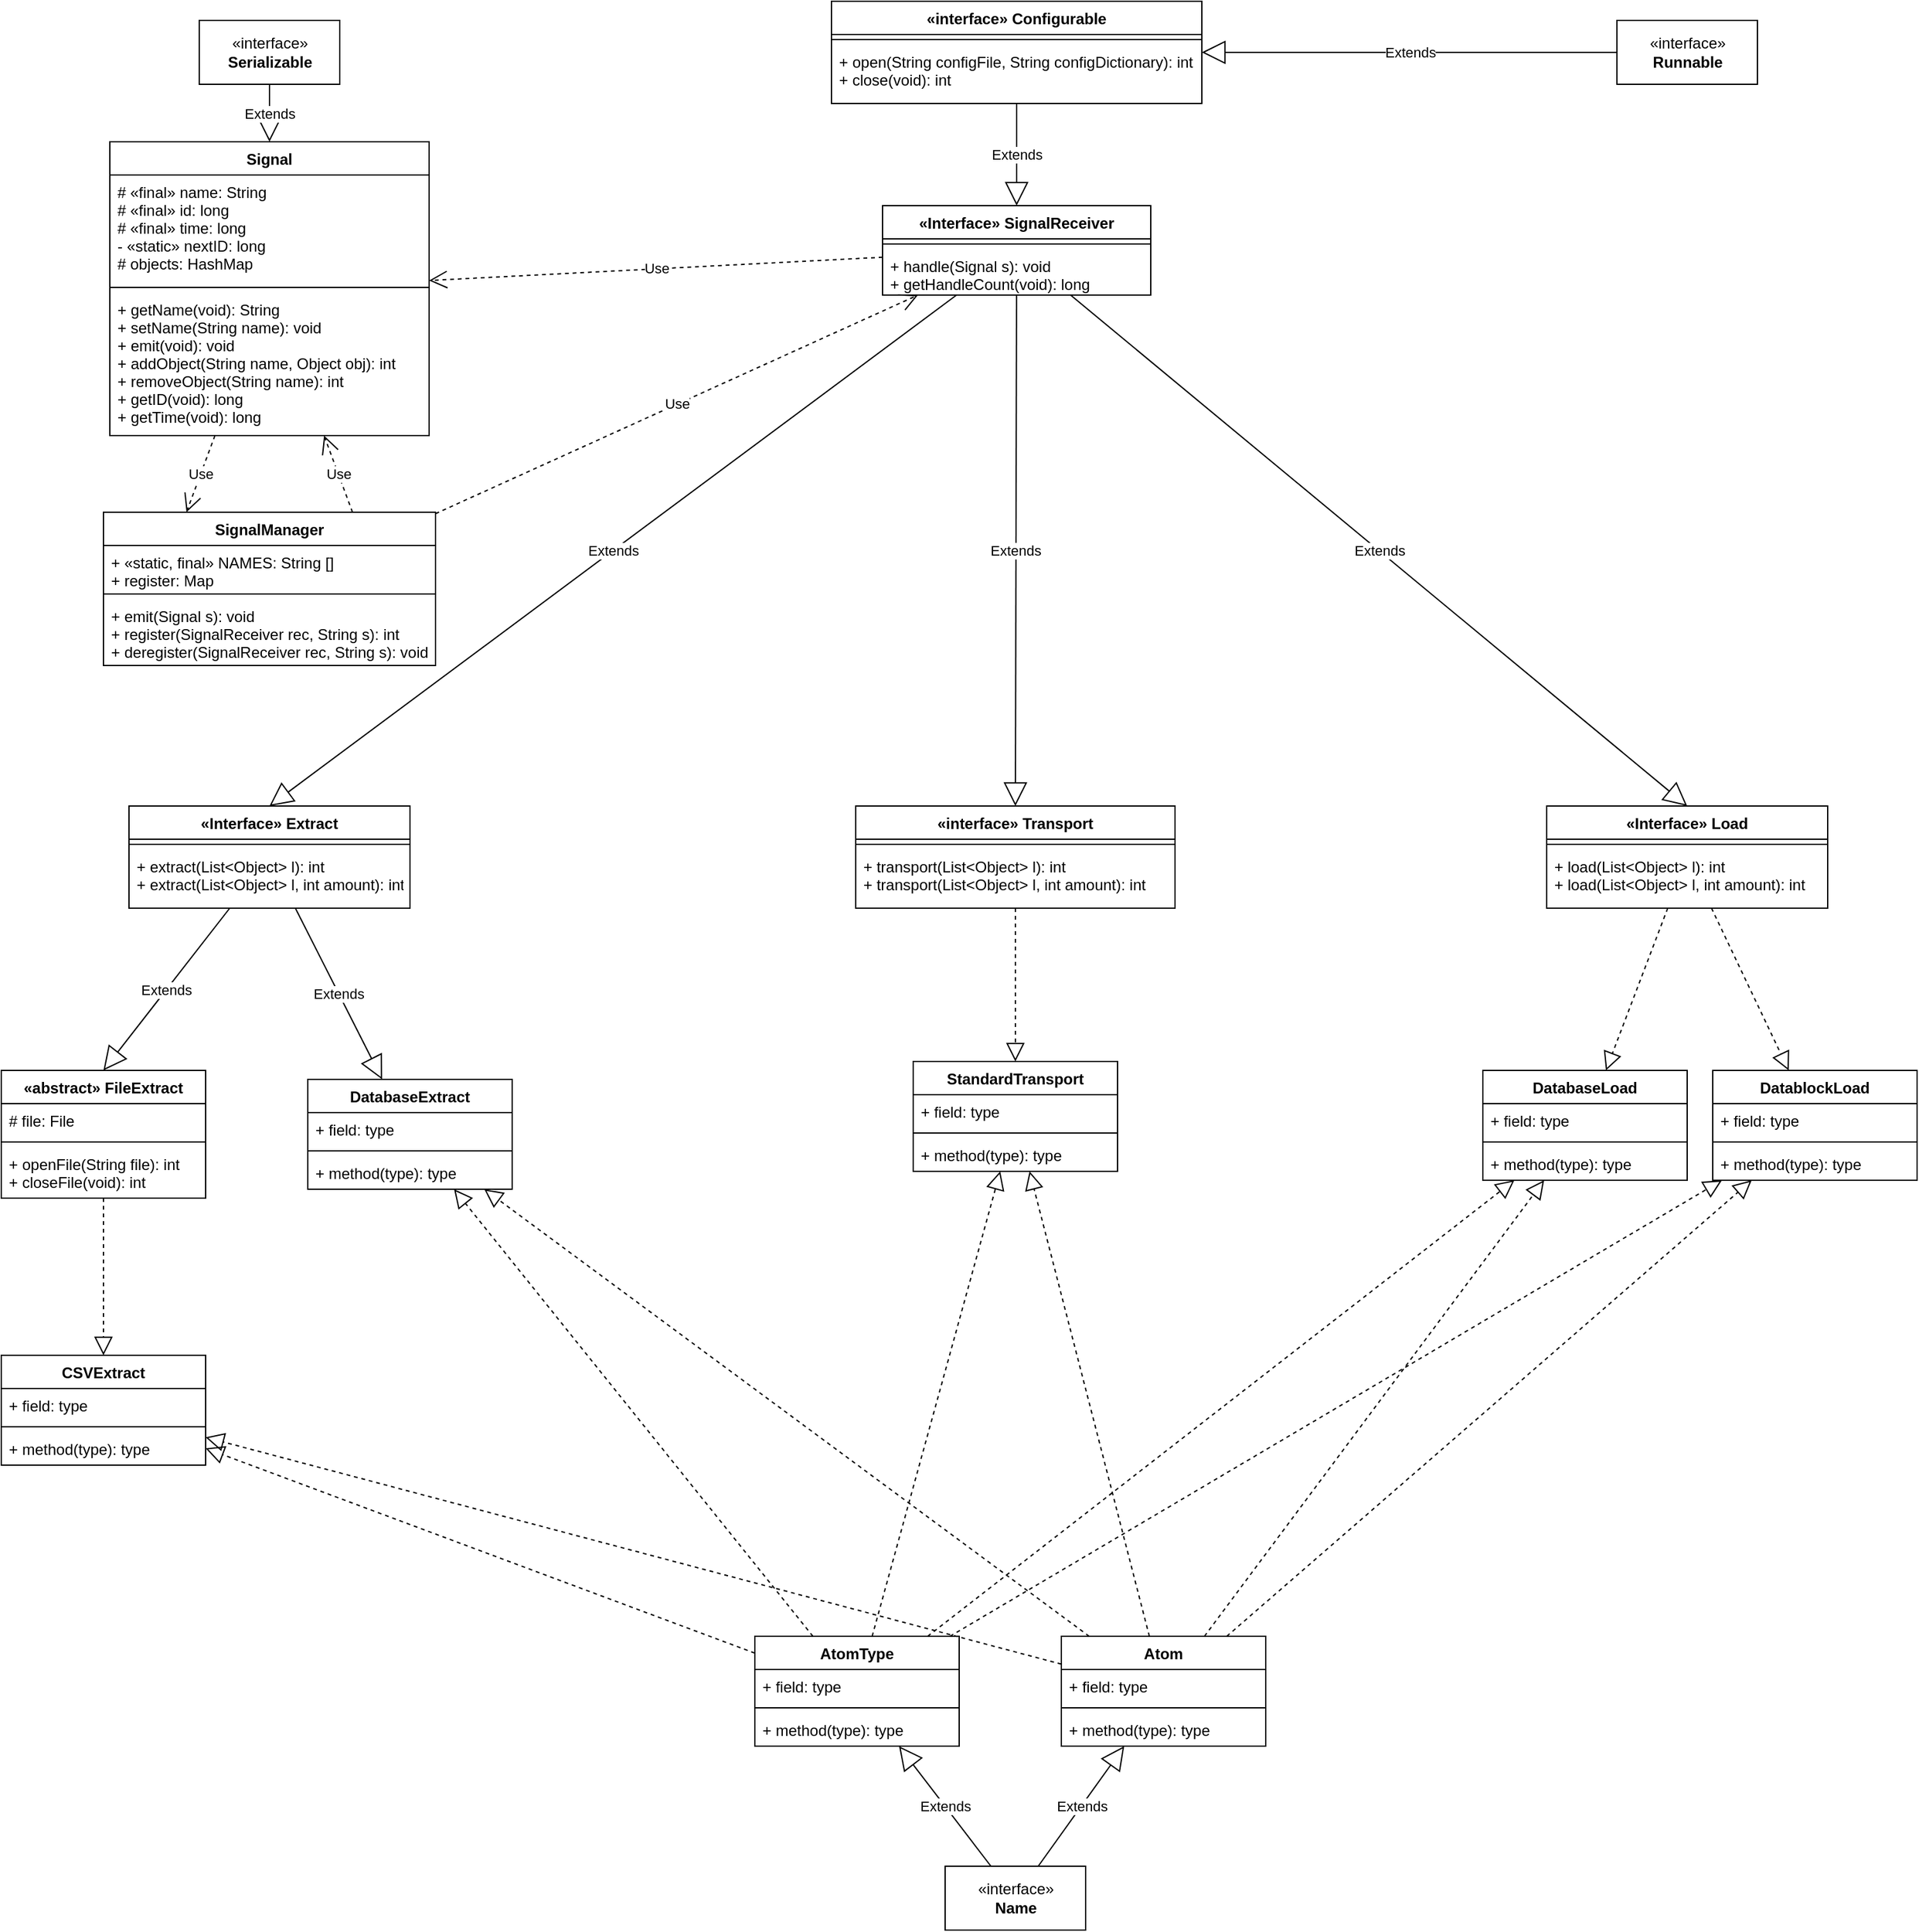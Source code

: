 <mxfile version="20.7.2" type="device"><diagram id="C5RBs43oDa-KdzZeNtuy" name="Page-1"><mxGraphModel dx="2074" dy="1155" grid="1" gridSize="10" guides="1" tooltips="1" connect="1" arrows="1" fold="1" page="1" pageScale="1" pageWidth="1654" pageHeight="2336" math="0" shadow="0"><root><mxCell id="WIyWlLk6GJQsqaUBKTNV-0"/><mxCell id="WIyWlLk6GJQsqaUBKTNV-1" parent="WIyWlLk6GJQsqaUBKTNV-0"/><mxCell id="IzrgKgQ1ZF7Rd9iKZ3lF-0" value="«interface» Configurable" style="swimlane;fontStyle=1;align=center;verticalAlign=top;childLayout=stackLayout;horizontal=1;startSize=26;horizontalStack=0;resizeParent=1;resizeParentMax=0;resizeLast=0;collapsible=1;marginBottom=0;" parent="WIyWlLk6GJQsqaUBKTNV-1" vertex="1"><mxGeometry x="700" y="10" width="290" height="80" as="geometry"/></mxCell><mxCell id="IzrgKgQ1ZF7Rd9iKZ3lF-2" value="" style="line;strokeWidth=1;fillColor=none;align=left;verticalAlign=middle;spacingTop=-1;spacingLeft=3;spacingRight=3;rotatable=0;labelPosition=right;points=[];portConstraint=eastwest;strokeColor=inherit;" parent="IzrgKgQ1ZF7Rd9iKZ3lF-0" vertex="1"><mxGeometry y="26" width="290" height="8" as="geometry"/></mxCell><mxCell id="IzrgKgQ1ZF7Rd9iKZ3lF-3" value="+ open(String configFile, String configDictionary): int&#xA;+ close(void): int" style="text;strokeColor=none;fillColor=none;align=left;verticalAlign=top;spacingLeft=4;spacingRight=4;overflow=hidden;rotatable=0;points=[[0,0.5],[1,0.5]];portConstraint=eastwest;" parent="IzrgKgQ1ZF7Rd9iKZ3lF-0" vertex="1"><mxGeometry y="34" width="290" height="46" as="geometry"/></mxCell><mxCell id="IzrgKgQ1ZF7Rd9iKZ3lF-4" value="«interface» Transport" style="swimlane;fontStyle=1;align=center;verticalAlign=top;childLayout=stackLayout;horizontal=1;startSize=26;horizontalStack=0;resizeParent=1;resizeParentMax=0;resizeLast=0;collapsible=1;marginBottom=0;" parent="WIyWlLk6GJQsqaUBKTNV-1" vertex="1"><mxGeometry x="719" y="640" width="250" height="80" as="geometry"/></mxCell><mxCell id="IzrgKgQ1ZF7Rd9iKZ3lF-6" value="" style="line;strokeWidth=1;fillColor=none;align=left;verticalAlign=middle;spacingTop=-1;spacingLeft=3;spacingRight=3;rotatable=0;labelPosition=right;points=[];portConstraint=eastwest;strokeColor=inherit;" parent="IzrgKgQ1ZF7Rd9iKZ3lF-4" vertex="1"><mxGeometry y="26" width="250" height="8" as="geometry"/></mxCell><mxCell id="IzrgKgQ1ZF7Rd9iKZ3lF-7" value="+ transport(List&lt;Object&gt; l): int&#xA;+ transport(List&lt;Object&gt; l, int amount): int&#xA;" style="text;strokeColor=none;fillColor=none;align=left;verticalAlign=top;spacingLeft=4;spacingRight=4;overflow=hidden;rotatable=0;points=[[0,0.5],[1,0.5]];portConstraint=eastwest;" parent="IzrgKgQ1ZF7Rd9iKZ3lF-4" vertex="1"><mxGeometry y="34" width="250" height="46" as="geometry"/></mxCell><mxCell id="IzrgKgQ1ZF7Rd9iKZ3lF-8" value="«Interface» Load" style="swimlane;fontStyle=1;align=center;verticalAlign=top;childLayout=stackLayout;horizontal=1;startSize=26;horizontalStack=0;resizeParent=1;resizeParentMax=0;resizeLast=0;collapsible=1;marginBottom=0;" parent="WIyWlLk6GJQsqaUBKTNV-1" vertex="1"><mxGeometry x="1260" y="640" width="220" height="80" as="geometry"/></mxCell><mxCell id="IzrgKgQ1ZF7Rd9iKZ3lF-10" value="" style="line;strokeWidth=1;fillColor=none;align=left;verticalAlign=middle;spacingTop=-1;spacingLeft=3;spacingRight=3;rotatable=0;labelPosition=right;points=[];portConstraint=eastwest;strokeColor=inherit;" parent="IzrgKgQ1ZF7Rd9iKZ3lF-8" vertex="1"><mxGeometry y="26" width="220" height="8" as="geometry"/></mxCell><mxCell id="IzrgKgQ1ZF7Rd9iKZ3lF-11" value="+ load(List&lt;Object&gt; l): int&#xA;+ load(List&lt;Object&gt; l, int amount): int&#xA;&#xA;&#xA;" style="text;strokeColor=none;fillColor=none;align=left;verticalAlign=top;spacingLeft=4;spacingRight=4;overflow=hidden;rotatable=0;points=[[0,0.5],[1,0.5]];portConstraint=eastwest;" parent="IzrgKgQ1ZF7Rd9iKZ3lF-8" vertex="1"><mxGeometry y="34" width="220" height="46" as="geometry"/></mxCell><mxCell id="IzrgKgQ1ZF7Rd9iKZ3lF-12" value="«Interface» Extract" style="swimlane;fontStyle=1;align=center;verticalAlign=top;childLayout=stackLayout;horizontal=1;startSize=26;horizontalStack=0;resizeParent=1;resizeParentMax=0;resizeLast=0;collapsible=1;marginBottom=0;" parent="WIyWlLk6GJQsqaUBKTNV-1" vertex="1"><mxGeometry x="150" y="640" width="220" height="80" as="geometry"/></mxCell><mxCell id="IzrgKgQ1ZF7Rd9iKZ3lF-14" value="" style="line;strokeWidth=1;fillColor=none;align=left;verticalAlign=middle;spacingTop=-1;spacingLeft=3;spacingRight=3;rotatable=0;labelPosition=right;points=[];portConstraint=eastwest;strokeColor=inherit;" parent="IzrgKgQ1ZF7Rd9iKZ3lF-12" vertex="1"><mxGeometry y="26" width="220" height="8" as="geometry"/></mxCell><mxCell id="IzrgKgQ1ZF7Rd9iKZ3lF-15" value="+ extract(List&lt;Object&gt; l): int&#xA;+ extract(List&lt;Object&gt; l, int amount): int&#xA;&#xA;&#xA;" style="text;strokeColor=none;fillColor=none;align=left;verticalAlign=top;spacingLeft=4;spacingRight=4;overflow=hidden;rotatable=0;points=[[0,0.5],[1,0.5]];portConstraint=eastwest;" parent="IzrgKgQ1ZF7Rd9iKZ3lF-12" vertex="1"><mxGeometry y="34" width="220" height="46" as="geometry"/></mxCell><mxCell id="IzrgKgQ1ZF7Rd9iKZ3lF-16" value="&lt;div&gt;«interface»&lt;/div&gt;&lt;div&gt;&lt;b&gt;Runnable&lt;/b&gt;&lt;/div&gt;" style="html=1;" parent="WIyWlLk6GJQsqaUBKTNV-1" vertex="1"><mxGeometry x="1315" y="25" width="110" height="50" as="geometry"/></mxCell><mxCell id="IzrgKgQ1ZF7Rd9iKZ3lF-18" value="Extends" style="endArrow=block;endSize=16;endFill=0;html=1;rounded=0;exitX=0;exitY=0.5;exitDx=0;exitDy=0;" parent="WIyWlLk6GJQsqaUBKTNV-1" source="IzrgKgQ1ZF7Rd9iKZ3lF-16" target="IzrgKgQ1ZF7Rd9iKZ3lF-0" edge="1"><mxGeometry width="160" relative="1" as="geometry"><mxPoint x="760" y="390" as="sourcePoint"/><mxPoint x="920" y="390" as="targetPoint"/></mxGeometry></mxCell><mxCell id="IzrgKgQ1ZF7Rd9iKZ3lF-19" value="Extends" style="endArrow=block;endSize=16;endFill=0;html=1;rounded=0;entryX=0.5;entryY=0;entryDx=0;entryDy=0;" parent="WIyWlLk6GJQsqaUBKTNV-1" source="2IzFP7wTsc9DcJK0RA8F-0" target="IzrgKgQ1ZF7Rd9iKZ3lF-12" edge="1"><mxGeometry width="160" relative="1" as="geometry"><mxPoint x="760" y="90" as="sourcePoint"/><mxPoint x="920" y="90" as="targetPoint"/></mxGeometry></mxCell><mxCell id="IzrgKgQ1ZF7Rd9iKZ3lF-20" value="Extends" style="endArrow=block;endSize=16;endFill=0;html=1;rounded=0;entryX=0.5;entryY=0;entryDx=0;entryDy=0;" parent="WIyWlLk6GJQsqaUBKTNV-1" source="2IzFP7wTsc9DcJK0RA8F-0" target="IzrgKgQ1ZF7Rd9iKZ3lF-4" edge="1"><mxGeometry width="160" relative="1" as="geometry"><mxPoint x="840" y="90" as="sourcePoint"/><mxPoint x="920" y="90" as="targetPoint"/></mxGeometry></mxCell><mxCell id="IzrgKgQ1ZF7Rd9iKZ3lF-22" value="Extends" style="endArrow=block;endSize=16;endFill=0;html=1;rounded=0;entryX=0.5;entryY=0;entryDx=0;entryDy=0;" parent="WIyWlLk6GJQsqaUBKTNV-1" source="2IzFP7wTsc9DcJK0RA8F-0" target="IzrgKgQ1ZF7Rd9iKZ3lF-8" edge="1"><mxGeometry width="160" relative="1" as="geometry"><mxPoint x="800" y="160" as="sourcePoint"/><mxPoint x="960" y="160" as="targetPoint"/></mxGeometry></mxCell><mxCell id="IzrgKgQ1ZF7Rd9iKZ3lF-23" value="«abstract» FileExtract" style="swimlane;fontStyle=1;align=center;verticalAlign=top;childLayout=stackLayout;horizontal=1;startSize=26;horizontalStack=0;resizeParent=1;resizeParentMax=0;resizeLast=0;collapsible=1;marginBottom=0;" parent="WIyWlLk6GJQsqaUBKTNV-1" vertex="1"><mxGeometry x="50" y="847" width="160" height="100" as="geometry"/></mxCell><mxCell id="IzrgKgQ1ZF7Rd9iKZ3lF-24" value="# file: File" style="text;strokeColor=none;fillColor=none;align=left;verticalAlign=top;spacingLeft=4;spacingRight=4;overflow=hidden;rotatable=0;points=[[0,0.5],[1,0.5]];portConstraint=eastwest;" parent="IzrgKgQ1ZF7Rd9iKZ3lF-23" vertex="1"><mxGeometry y="26" width="160" height="26" as="geometry"/></mxCell><mxCell id="IzrgKgQ1ZF7Rd9iKZ3lF-25" value="" style="line;strokeWidth=1;fillColor=none;align=left;verticalAlign=middle;spacingTop=-1;spacingLeft=3;spacingRight=3;rotatable=0;labelPosition=right;points=[];portConstraint=eastwest;strokeColor=inherit;" parent="IzrgKgQ1ZF7Rd9iKZ3lF-23" vertex="1"><mxGeometry y="52" width="160" height="8" as="geometry"/></mxCell><mxCell id="IzrgKgQ1ZF7Rd9iKZ3lF-26" value="+ openFile(String file): int&#xA;+ closeFile(void): int&#xA;" style="text;strokeColor=none;fillColor=none;align=left;verticalAlign=top;spacingLeft=4;spacingRight=4;overflow=hidden;rotatable=0;points=[[0,0.5],[1,0.5]];portConstraint=eastwest;" parent="IzrgKgQ1ZF7Rd9iKZ3lF-23" vertex="1"><mxGeometry y="60" width="160" height="40" as="geometry"/></mxCell><mxCell id="IzrgKgQ1ZF7Rd9iKZ3lF-27" value="Extends" style="endArrow=block;endSize=16;endFill=0;html=1;rounded=0;entryX=0.5;entryY=0;entryDx=0;entryDy=0;" parent="WIyWlLk6GJQsqaUBKTNV-1" source="IzrgKgQ1ZF7Rd9iKZ3lF-12" target="IzrgKgQ1ZF7Rd9iKZ3lF-23" edge="1"><mxGeometry width="160" relative="1" as="geometry"><mxPoint x="600" y="290" as="sourcePoint"/><mxPoint x="1210" y="420" as="targetPoint"/></mxGeometry></mxCell><mxCell id="IzrgKgQ1ZF7Rd9iKZ3lF-28" value="CSVExtract" style="swimlane;fontStyle=1;align=center;verticalAlign=top;childLayout=stackLayout;horizontal=1;startSize=26;horizontalStack=0;resizeParent=1;resizeParentMax=0;resizeLast=0;collapsible=1;marginBottom=0;" parent="WIyWlLk6GJQsqaUBKTNV-1" vertex="1"><mxGeometry x="50" y="1070" width="160" height="86" as="geometry"/></mxCell><mxCell id="IzrgKgQ1ZF7Rd9iKZ3lF-29" value="+ field: type" style="text;strokeColor=none;fillColor=none;align=left;verticalAlign=top;spacingLeft=4;spacingRight=4;overflow=hidden;rotatable=0;points=[[0,0.5],[1,0.5]];portConstraint=eastwest;" parent="IzrgKgQ1ZF7Rd9iKZ3lF-28" vertex="1"><mxGeometry y="26" width="160" height="26" as="geometry"/></mxCell><mxCell id="IzrgKgQ1ZF7Rd9iKZ3lF-30" value="" style="line;strokeWidth=1;fillColor=none;align=left;verticalAlign=middle;spacingTop=-1;spacingLeft=3;spacingRight=3;rotatable=0;labelPosition=right;points=[];portConstraint=eastwest;strokeColor=inherit;" parent="IzrgKgQ1ZF7Rd9iKZ3lF-28" vertex="1"><mxGeometry y="52" width="160" height="8" as="geometry"/></mxCell><mxCell id="IzrgKgQ1ZF7Rd9iKZ3lF-31" value="+ method(type): type" style="text;strokeColor=none;fillColor=none;align=left;verticalAlign=top;spacingLeft=4;spacingRight=4;overflow=hidden;rotatable=0;points=[[0,0.5],[1,0.5]];portConstraint=eastwest;" parent="IzrgKgQ1ZF7Rd9iKZ3lF-28" vertex="1"><mxGeometry y="60" width="160" height="26" as="geometry"/></mxCell><mxCell id="IzrgKgQ1ZF7Rd9iKZ3lF-37" value="Atom" style="swimlane;fontStyle=1;align=center;verticalAlign=top;childLayout=stackLayout;horizontal=1;startSize=26;horizontalStack=0;resizeParent=1;resizeParentMax=0;resizeLast=0;collapsible=1;marginBottom=0;" parent="WIyWlLk6GJQsqaUBKTNV-1" vertex="1"><mxGeometry x="880" y="1290" width="160" height="86" as="geometry"/></mxCell><mxCell id="IzrgKgQ1ZF7Rd9iKZ3lF-38" value="+ field: type" style="text;strokeColor=none;fillColor=none;align=left;verticalAlign=top;spacingLeft=4;spacingRight=4;overflow=hidden;rotatable=0;points=[[0,0.5],[1,0.5]];portConstraint=eastwest;" parent="IzrgKgQ1ZF7Rd9iKZ3lF-37" vertex="1"><mxGeometry y="26" width="160" height="26" as="geometry"/></mxCell><mxCell id="IzrgKgQ1ZF7Rd9iKZ3lF-39" value="" style="line;strokeWidth=1;fillColor=none;align=left;verticalAlign=middle;spacingTop=-1;spacingLeft=3;spacingRight=3;rotatable=0;labelPosition=right;points=[];portConstraint=eastwest;strokeColor=inherit;" parent="IzrgKgQ1ZF7Rd9iKZ3lF-37" vertex="1"><mxGeometry y="52" width="160" height="8" as="geometry"/></mxCell><mxCell id="IzrgKgQ1ZF7Rd9iKZ3lF-40" value="+ method(type): type" style="text;strokeColor=none;fillColor=none;align=left;verticalAlign=top;spacingLeft=4;spacingRight=4;overflow=hidden;rotatable=0;points=[[0,0.5],[1,0.5]];portConstraint=eastwest;" parent="IzrgKgQ1ZF7Rd9iKZ3lF-37" vertex="1"><mxGeometry y="60" width="160" height="26" as="geometry"/></mxCell><mxCell id="IzrgKgQ1ZF7Rd9iKZ3lF-41" value="AtomType" style="swimlane;fontStyle=1;align=center;verticalAlign=top;childLayout=stackLayout;horizontal=1;startSize=26;horizontalStack=0;resizeParent=1;resizeParentMax=0;resizeLast=0;collapsible=1;marginBottom=0;" parent="WIyWlLk6GJQsqaUBKTNV-1" vertex="1"><mxGeometry x="640" y="1290" width="160" height="86" as="geometry"/></mxCell><mxCell id="IzrgKgQ1ZF7Rd9iKZ3lF-42" value="+ field: type" style="text;strokeColor=none;fillColor=none;align=left;verticalAlign=top;spacingLeft=4;spacingRight=4;overflow=hidden;rotatable=0;points=[[0,0.5],[1,0.5]];portConstraint=eastwest;" parent="IzrgKgQ1ZF7Rd9iKZ3lF-41" vertex="1"><mxGeometry y="26" width="160" height="26" as="geometry"/></mxCell><mxCell id="IzrgKgQ1ZF7Rd9iKZ3lF-43" value="" style="line;strokeWidth=1;fillColor=none;align=left;verticalAlign=middle;spacingTop=-1;spacingLeft=3;spacingRight=3;rotatable=0;labelPosition=right;points=[];portConstraint=eastwest;strokeColor=inherit;" parent="IzrgKgQ1ZF7Rd9iKZ3lF-41" vertex="1"><mxGeometry y="52" width="160" height="8" as="geometry"/></mxCell><mxCell id="IzrgKgQ1ZF7Rd9iKZ3lF-44" value="+ method(type): type" style="text;strokeColor=none;fillColor=none;align=left;verticalAlign=top;spacingLeft=4;spacingRight=4;overflow=hidden;rotatable=0;points=[[0,0.5],[1,0.5]];portConstraint=eastwest;" parent="IzrgKgQ1ZF7Rd9iKZ3lF-41" vertex="1"><mxGeometry y="60" width="160" height="26" as="geometry"/></mxCell><mxCell id="IzrgKgQ1ZF7Rd9iKZ3lF-50" value="DatabaseLoad" style="swimlane;fontStyle=1;align=center;verticalAlign=top;childLayout=stackLayout;horizontal=1;startSize=26;horizontalStack=0;resizeParent=1;resizeParentMax=0;resizeLast=0;collapsible=1;marginBottom=0;" parent="WIyWlLk6GJQsqaUBKTNV-1" vertex="1"><mxGeometry x="1210" y="847" width="160" height="86" as="geometry"/></mxCell><mxCell id="IzrgKgQ1ZF7Rd9iKZ3lF-51" value="+ field: type" style="text;strokeColor=none;fillColor=none;align=left;verticalAlign=top;spacingLeft=4;spacingRight=4;overflow=hidden;rotatable=0;points=[[0,0.5],[1,0.5]];portConstraint=eastwest;" parent="IzrgKgQ1ZF7Rd9iKZ3lF-50" vertex="1"><mxGeometry y="26" width="160" height="26" as="geometry"/></mxCell><mxCell id="IzrgKgQ1ZF7Rd9iKZ3lF-52" value="" style="line;strokeWidth=1;fillColor=none;align=left;verticalAlign=middle;spacingTop=-1;spacingLeft=3;spacingRight=3;rotatable=0;labelPosition=right;points=[];portConstraint=eastwest;strokeColor=inherit;" parent="IzrgKgQ1ZF7Rd9iKZ3lF-50" vertex="1"><mxGeometry y="52" width="160" height="8" as="geometry"/></mxCell><mxCell id="IzrgKgQ1ZF7Rd9iKZ3lF-53" value="+ method(type): type" style="text;strokeColor=none;fillColor=none;align=left;verticalAlign=top;spacingLeft=4;spacingRight=4;overflow=hidden;rotatable=0;points=[[0,0.5],[1,0.5]];portConstraint=eastwest;" parent="IzrgKgQ1ZF7Rd9iKZ3lF-50" vertex="1"><mxGeometry y="60" width="160" height="26" as="geometry"/></mxCell><mxCell id="IzrgKgQ1ZF7Rd9iKZ3lF-54" value="DatablockLoad" style="swimlane;fontStyle=1;align=center;verticalAlign=top;childLayout=stackLayout;horizontal=1;startSize=26;horizontalStack=0;resizeParent=1;resizeParentMax=0;resizeLast=0;collapsible=1;marginBottom=0;" parent="WIyWlLk6GJQsqaUBKTNV-1" vertex="1"><mxGeometry x="1390" y="847" width="160" height="86" as="geometry"/></mxCell><mxCell id="IzrgKgQ1ZF7Rd9iKZ3lF-55" value="+ field: type" style="text;strokeColor=none;fillColor=none;align=left;verticalAlign=top;spacingLeft=4;spacingRight=4;overflow=hidden;rotatable=0;points=[[0,0.5],[1,0.5]];portConstraint=eastwest;" parent="IzrgKgQ1ZF7Rd9iKZ3lF-54" vertex="1"><mxGeometry y="26" width="160" height="26" as="geometry"/></mxCell><mxCell id="IzrgKgQ1ZF7Rd9iKZ3lF-56" value="" style="line;strokeWidth=1;fillColor=none;align=left;verticalAlign=middle;spacingTop=-1;spacingLeft=3;spacingRight=3;rotatable=0;labelPosition=right;points=[];portConstraint=eastwest;strokeColor=inherit;" parent="IzrgKgQ1ZF7Rd9iKZ3lF-54" vertex="1"><mxGeometry y="52" width="160" height="8" as="geometry"/></mxCell><mxCell id="IzrgKgQ1ZF7Rd9iKZ3lF-57" value="+ method(type): type" style="text;strokeColor=none;fillColor=none;align=left;verticalAlign=top;spacingLeft=4;spacingRight=4;overflow=hidden;rotatable=0;points=[[0,0.5],[1,0.5]];portConstraint=eastwest;" parent="IzrgKgQ1ZF7Rd9iKZ3lF-54" vertex="1"><mxGeometry y="60" width="160" height="26" as="geometry"/></mxCell><mxCell id="IzrgKgQ1ZF7Rd9iKZ3lF-58" value="DatabaseExtract" style="swimlane;fontStyle=1;align=center;verticalAlign=top;childLayout=stackLayout;horizontal=1;startSize=26;horizontalStack=0;resizeParent=1;resizeParentMax=0;resizeLast=0;collapsible=1;marginBottom=0;" parent="WIyWlLk6GJQsqaUBKTNV-1" vertex="1"><mxGeometry x="290" y="854" width="160" height="86" as="geometry"/></mxCell><mxCell id="IzrgKgQ1ZF7Rd9iKZ3lF-59" value="+ field: type" style="text;strokeColor=none;fillColor=none;align=left;verticalAlign=top;spacingLeft=4;spacingRight=4;overflow=hidden;rotatable=0;points=[[0,0.5],[1,0.5]];portConstraint=eastwest;" parent="IzrgKgQ1ZF7Rd9iKZ3lF-58" vertex="1"><mxGeometry y="26" width="160" height="26" as="geometry"/></mxCell><mxCell id="IzrgKgQ1ZF7Rd9iKZ3lF-60" value="" style="line;strokeWidth=1;fillColor=none;align=left;verticalAlign=middle;spacingTop=-1;spacingLeft=3;spacingRight=3;rotatable=0;labelPosition=right;points=[];portConstraint=eastwest;strokeColor=inherit;" parent="IzrgKgQ1ZF7Rd9iKZ3lF-58" vertex="1"><mxGeometry y="52" width="160" height="8" as="geometry"/></mxCell><mxCell id="IzrgKgQ1ZF7Rd9iKZ3lF-61" value="+ method(type): type" style="text;strokeColor=none;fillColor=none;align=left;verticalAlign=top;spacingLeft=4;spacingRight=4;overflow=hidden;rotatable=0;points=[[0,0.5],[1,0.5]];portConstraint=eastwest;" parent="IzrgKgQ1ZF7Rd9iKZ3lF-58" vertex="1"><mxGeometry y="60" width="160" height="26" as="geometry"/></mxCell><mxCell id="IzrgKgQ1ZF7Rd9iKZ3lF-67" value="Extends" style="endArrow=block;endSize=16;endFill=0;html=1;rounded=0;" parent="WIyWlLk6GJQsqaUBKTNV-1" source="IzrgKgQ1ZF7Rd9iKZ3lF-12" target="IzrgKgQ1ZF7Rd9iKZ3lF-58" edge="1"><mxGeometry width="160" relative="1" as="geometry"><mxPoint x="236.712" y="450" as="sourcePoint"/><mxPoint x="710" y="540" as="targetPoint"/></mxGeometry></mxCell><mxCell id="IzrgKgQ1ZF7Rd9iKZ3lF-70" value="" style="endArrow=block;dashed=1;endFill=0;endSize=12;html=1;rounded=0;" parent="WIyWlLk6GJQsqaUBKTNV-1" source="IzrgKgQ1ZF7Rd9iKZ3lF-23" target="IzrgKgQ1ZF7Rd9iKZ3lF-28" edge="1"><mxGeometry width="160" relative="1" as="geometry"><mxPoint x="830" y="1020" as="sourcePoint"/><mxPoint x="990" y="1020" as="targetPoint"/></mxGeometry></mxCell><mxCell id="IzrgKgQ1ZF7Rd9iKZ3lF-72" value="" style="endArrow=block;dashed=1;endFill=0;endSize=12;html=1;rounded=0;" parent="WIyWlLk6GJQsqaUBKTNV-1" source="IzrgKgQ1ZF7Rd9iKZ3lF-8" target="IzrgKgQ1ZF7Rd9iKZ3lF-50" edge="1"><mxGeometry width="160" relative="1" as="geometry"><mxPoint x="1370" y="446" as="sourcePoint"/><mxPoint x="990" y="570" as="targetPoint"/></mxGeometry></mxCell><mxCell id="IzrgKgQ1ZF7Rd9iKZ3lF-73" value="" style="endArrow=block;dashed=1;endFill=0;endSize=12;html=1;rounded=0;" parent="WIyWlLk6GJQsqaUBKTNV-1" source="IzrgKgQ1ZF7Rd9iKZ3lF-8" target="IzrgKgQ1ZF7Rd9iKZ3lF-54" edge="1"><mxGeometry width="160" relative="1" as="geometry"><mxPoint x="1400.082" y="446" as="sourcePoint"/><mxPoint x="990" y="570" as="targetPoint"/></mxGeometry></mxCell><mxCell id="IzrgKgQ1ZF7Rd9iKZ3lF-75" value="&amp;laquo;interface&amp;raquo;&lt;br&gt;&lt;b&gt;Name&lt;/b&gt;" style="html=1;" parent="WIyWlLk6GJQsqaUBKTNV-1" vertex="1"><mxGeometry x="789" y="1470" width="110" height="50" as="geometry"/></mxCell><mxCell id="IzrgKgQ1ZF7Rd9iKZ3lF-76" value="Extends" style="endArrow=block;endSize=16;endFill=0;html=1;rounded=0;" parent="WIyWlLk6GJQsqaUBKTNV-1" source="IzrgKgQ1ZF7Rd9iKZ3lF-75" target="IzrgKgQ1ZF7Rd9iKZ3lF-41" edge="1"><mxGeometry width="160" relative="1" as="geometry"><mxPoint x="830" y="1230" as="sourcePoint"/><mxPoint x="990" y="1230" as="targetPoint"/></mxGeometry></mxCell><mxCell id="IzrgKgQ1ZF7Rd9iKZ3lF-77" value="Extends" style="endArrow=block;endSize=16;endFill=0;html=1;rounded=0;" parent="WIyWlLk6GJQsqaUBKTNV-1" source="IzrgKgQ1ZF7Rd9iKZ3lF-75" target="IzrgKgQ1ZF7Rd9iKZ3lF-37" edge="1"><mxGeometry width="160" relative="1" as="geometry"><mxPoint x="840" y="1050" as="sourcePoint"/><mxPoint x="1000" y="1050" as="targetPoint"/></mxGeometry></mxCell><mxCell id="IzrgKgQ1ZF7Rd9iKZ3lF-87" value="StandardTransport" style="swimlane;fontStyle=1;align=center;verticalAlign=top;childLayout=stackLayout;horizontal=1;startSize=26;horizontalStack=0;resizeParent=1;resizeParentMax=0;resizeLast=0;collapsible=1;marginBottom=0;" parent="WIyWlLk6GJQsqaUBKTNV-1" vertex="1"><mxGeometry x="764" y="840" width="160" height="86" as="geometry"/></mxCell><mxCell id="IzrgKgQ1ZF7Rd9iKZ3lF-88" value="+ field: type" style="text;strokeColor=none;fillColor=none;align=left;verticalAlign=top;spacingLeft=4;spacingRight=4;overflow=hidden;rotatable=0;points=[[0,0.5],[1,0.5]];portConstraint=eastwest;" parent="IzrgKgQ1ZF7Rd9iKZ3lF-87" vertex="1"><mxGeometry y="26" width="160" height="26" as="geometry"/></mxCell><mxCell id="IzrgKgQ1ZF7Rd9iKZ3lF-89" value="" style="line;strokeWidth=1;fillColor=none;align=left;verticalAlign=middle;spacingTop=-1;spacingLeft=3;spacingRight=3;rotatable=0;labelPosition=right;points=[];portConstraint=eastwest;strokeColor=inherit;" parent="IzrgKgQ1ZF7Rd9iKZ3lF-87" vertex="1"><mxGeometry y="52" width="160" height="8" as="geometry"/></mxCell><mxCell id="IzrgKgQ1ZF7Rd9iKZ3lF-90" value="+ method(type): type" style="text;strokeColor=none;fillColor=none;align=left;verticalAlign=top;spacingLeft=4;spacingRight=4;overflow=hidden;rotatable=0;points=[[0,0.5],[1,0.5]];portConstraint=eastwest;" parent="IzrgKgQ1ZF7Rd9iKZ3lF-87" vertex="1"><mxGeometry y="60" width="160" height="26" as="geometry"/></mxCell><mxCell id="IzrgKgQ1ZF7Rd9iKZ3lF-91" value="" style="endArrow=block;dashed=1;endFill=0;endSize=12;html=1;rounded=0;" parent="WIyWlLk6GJQsqaUBKTNV-1" source="IzrgKgQ1ZF7Rd9iKZ3lF-4" target="IzrgKgQ1ZF7Rd9iKZ3lF-87" edge="1"><mxGeometry width="160" relative="1" as="geometry"><mxPoint x="840" y="470" as="sourcePoint"/><mxPoint x="1000" y="470" as="targetPoint"/></mxGeometry></mxCell><mxCell id="IzrgKgQ1ZF7Rd9iKZ3lF-95" value="" style="endArrow=block;dashed=1;endFill=0;endSize=12;html=1;rounded=0;" parent="WIyWlLk6GJQsqaUBKTNV-1" source="IzrgKgQ1ZF7Rd9iKZ3lF-41" target="IzrgKgQ1ZF7Rd9iKZ3lF-28" edge="1"><mxGeometry width="160" relative="1" as="geometry"><mxPoint x="810" y="1020" as="sourcePoint"/><mxPoint x="970" y="1020" as="targetPoint"/></mxGeometry></mxCell><mxCell id="IzrgKgQ1ZF7Rd9iKZ3lF-96" value="" style="endArrow=block;dashed=1;endFill=0;endSize=12;html=1;rounded=0;" parent="WIyWlLk6GJQsqaUBKTNV-1" source="IzrgKgQ1ZF7Rd9iKZ3lF-37" target="IzrgKgQ1ZF7Rd9iKZ3lF-50" edge="1"><mxGeometry width="160" relative="1" as="geometry"><mxPoint x="1150" y="1050" as="sourcePoint"/><mxPoint x="1310" y="1050" as="targetPoint"/></mxGeometry></mxCell><mxCell id="IzrgKgQ1ZF7Rd9iKZ3lF-97" value="" style="endArrow=block;dashed=1;endFill=0;endSize=12;html=1;rounded=0;" parent="WIyWlLk6GJQsqaUBKTNV-1" source="IzrgKgQ1ZF7Rd9iKZ3lF-37" target="IzrgKgQ1ZF7Rd9iKZ3lF-54" edge="1"><mxGeometry width="160" relative="1" as="geometry"><mxPoint x="1300" y="1080" as="sourcePoint"/><mxPoint x="1460" y="1080" as="targetPoint"/></mxGeometry></mxCell><mxCell id="IzrgKgQ1ZF7Rd9iKZ3lF-98" value="" style="endArrow=block;dashed=1;endFill=0;endSize=12;html=1;rounded=0;" parent="WIyWlLk6GJQsqaUBKTNV-1" source="IzrgKgQ1ZF7Rd9iKZ3lF-37" target="IzrgKgQ1ZF7Rd9iKZ3lF-87" edge="1"><mxGeometry width="160" relative="1" as="geometry"><mxPoint x="920" y="1160" as="sourcePoint"/><mxPoint x="1080" y="1160" as="targetPoint"/></mxGeometry></mxCell><mxCell id="IzrgKgQ1ZF7Rd9iKZ3lF-99" value="" style="endArrow=block;dashed=1;endFill=0;endSize=12;html=1;rounded=0;" parent="WIyWlLk6GJQsqaUBKTNV-1" source="IzrgKgQ1ZF7Rd9iKZ3lF-41" target="IzrgKgQ1ZF7Rd9iKZ3lF-58" edge="1"><mxGeometry width="160" relative="1" as="geometry"><mxPoint x="810" y="1020" as="sourcePoint"/><mxPoint x="970" y="1020" as="targetPoint"/></mxGeometry></mxCell><mxCell id="IzrgKgQ1ZF7Rd9iKZ3lF-100" value="" style="endArrow=block;dashed=1;endFill=0;endSize=12;html=1;rounded=0;" parent="WIyWlLk6GJQsqaUBKTNV-1" source="IzrgKgQ1ZF7Rd9iKZ3lF-41" target="IzrgKgQ1ZF7Rd9iKZ3lF-87" edge="1"><mxGeometry width="160" relative="1" as="geometry"><mxPoint x="810" y="1020" as="sourcePoint"/><mxPoint x="970" y="1020" as="targetPoint"/></mxGeometry></mxCell><mxCell id="IzrgKgQ1ZF7Rd9iKZ3lF-101" value="" style="endArrow=block;dashed=1;endFill=0;endSize=12;html=1;rounded=0;" parent="WIyWlLk6GJQsqaUBKTNV-1" source="IzrgKgQ1ZF7Rd9iKZ3lF-41" target="IzrgKgQ1ZF7Rd9iKZ3lF-50" edge="1"><mxGeometry width="160" relative="1" as="geometry"><mxPoint x="810" y="1020" as="sourcePoint"/><mxPoint x="970" y="1020" as="targetPoint"/></mxGeometry></mxCell><mxCell id="IzrgKgQ1ZF7Rd9iKZ3lF-102" value="" style="endArrow=block;dashed=1;endFill=0;endSize=12;html=1;rounded=0;" parent="WIyWlLk6GJQsqaUBKTNV-1" source="IzrgKgQ1ZF7Rd9iKZ3lF-41" target="IzrgKgQ1ZF7Rd9iKZ3lF-54" edge="1"><mxGeometry width="160" relative="1" as="geometry"><mxPoint x="810" y="1020" as="sourcePoint"/><mxPoint x="1030" y="1120" as="targetPoint"/></mxGeometry></mxCell><mxCell id="IzrgKgQ1ZF7Rd9iKZ3lF-103" value="" style="endArrow=block;dashed=1;endFill=0;endSize=12;html=1;rounded=0;" parent="WIyWlLk6GJQsqaUBKTNV-1" source="IzrgKgQ1ZF7Rd9iKZ3lF-37" target="IzrgKgQ1ZF7Rd9iKZ3lF-28" edge="1"><mxGeometry width="160" relative="1" as="geometry"><mxPoint x="810" y="1020" as="sourcePoint"/><mxPoint x="970" y="1020" as="targetPoint"/></mxGeometry></mxCell><mxCell id="IzrgKgQ1ZF7Rd9iKZ3lF-104" value="" style="endArrow=block;dashed=1;endFill=0;endSize=12;html=1;rounded=0;" parent="WIyWlLk6GJQsqaUBKTNV-1" source="IzrgKgQ1ZF7Rd9iKZ3lF-37" target="IzrgKgQ1ZF7Rd9iKZ3lF-58" edge="1"><mxGeometry width="160" relative="1" as="geometry"><mxPoint x="810" y="1020" as="sourcePoint"/><mxPoint x="970" y="1020" as="targetPoint"/></mxGeometry></mxCell><mxCell id="2IzFP7wTsc9DcJK0RA8F-0" value="«Interface» SignalReceiver" style="swimlane;fontStyle=1;align=center;verticalAlign=top;childLayout=stackLayout;horizontal=1;startSize=26;horizontalStack=0;resizeParent=1;resizeParentMax=0;resizeLast=0;collapsible=1;marginBottom=0;" vertex="1" parent="WIyWlLk6GJQsqaUBKTNV-1"><mxGeometry x="740" y="170" width="210" height="70" as="geometry"/></mxCell><mxCell id="2IzFP7wTsc9DcJK0RA8F-2" value="" style="line;strokeWidth=1;fillColor=none;align=left;verticalAlign=middle;spacingTop=-1;spacingLeft=3;spacingRight=3;rotatable=0;labelPosition=right;points=[];portConstraint=eastwest;strokeColor=inherit;" vertex="1" parent="2IzFP7wTsc9DcJK0RA8F-0"><mxGeometry y="26" width="210" height="8" as="geometry"/></mxCell><mxCell id="2IzFP7wTsc9DcJK0RA8F-3" value="+ handle(Signal s): void&#xA;+ getHandleCount(void): long&#xA;" style="text;strokeColor=none;fillColor=none;align=left;verticalAlign=top;spacingLeft=4;spacingRight=4;overflow=hidden;rotatable=0;points=[[0,0.5],[1,0.5]];portConstraint=eastwest;" vertex="1" parent="2IzFP7wTsc9DcJK0RA8F-0"><mxGeometry y="34" width="210" height="36" as="geometry"/></mxCell><mxCell id="2IzFP7wTsc9DcJK0RA8F-4" value="Extends" style="endArrow=block;endSize=16;endFill=0;html=1;rounded=0;" edge="1" parent="WIyWlLk6GJQsqaUBKTNV-1" source="IzrgKgQ1ZF7Rd9iKZ3lF-0" target="2IzFP7wTsc9DcJK0RA8F-0"><mxGeometry width="160" relative="1" as="geometry"><mxPoint x="750" y="500" as="sourcePoint"/><mxPoint x="910" y="500" as="targetPoint"/></mxGeometry></mxCell><mxCell id="2IzFP7wTsc9DcJK0RA8F-5" value="SignalManager" style="swimlane;fontStyle=1;align=center;verticalAlign=top;childLayout=stackLayout;horizontal=1;startSize=26;horizontalStack=0;resizeParent=1;resizeParentMax=0;resizeLast=0;collapsible=1;marginBottom=0;" vertex="1" parent="WIyWlLk6GJQsqaUBKTNV-1"><mxGeometry x="130" y="410" width="260" height="120" as="geometry"/></mxCell><mxCell id="2IzFP7wTsc9DcJK0RA8F-6" value="+ «static, final» NAMES: String []&#xA;+ register: Map&#xA;" style="text;strokeColor=none;fillColor=none;align=left;verticalAlign=top;spacingLeft=4;spacingRight=4;overflow=hidden;rotatable=0;points=[[0,0.5],[1,0.5]];portConstraint=eastwest;" vertex="1" parent="2IzFP7wTsc9DcJK0RA8F-5"><mxGeometry y="26" width="260" height="34" as="geometry"/></mxCell><mxCell id="2IzFP7wTsc9DcJK0RA8F-7" value="" style="line;strokeWidth=1;fillColor=none;align=left;verticalAlign=middle;spacingTop=-1;spacingLeft=3;spacingRight=3;rotatable=0;labelPosition=right;points=[];portConstraint=eastwest;strokeColor=inherit;" vertex="1" parent="2IzFP7wTsc9DcJK0RA8F-5"><mxGeometry y="60" width="260" height="8" as="geometry"/></mxCell><mxCell id="2IzFP7wTsc9DcJK0RA8F-8" value="+ emit(Signal s): void&#xA;+ register(SignalReceiver rec, String s): int&#xA;+ deregister(SignalReceiver rec, String s): void&#xA;" style="text;strokeColor=none;fillColor=none;align=left;verticalAlign=top;spacingLeft=4;spacingRight=4;overflow=hidden;rotatable=0;points=[[0,0.5],[1,0.5]];portConstraint=eastwest;" vertex="1" parent="2IzFP7wTsc9DcJK0RA8F-5"><mxGeometry y="68" width="260" height="52" as="geometry"/></mxCell><mxCell id="2IzFP7wTsc9DcJK0RA8F-9" value="Use" style="endArrow=open;endSize=12;dashed=1;html=1;rounded=0;" edge="1" parent="WIyWlLk6GJQsqaUBKTNV-1" source="2IzFP7wTsc9DcJK0RA8F-5" target="2IzFP7wTsc9DcJK0RA8F-0"><mxGeometry width="160" relative="1" as="geometry"><mxPoint x="750" y="590" as="sourcePoint"/><mxPoint x="910" y="590" as="targetPoint"/></mxGeometry></mxCell><mxCell id="2IzFP7wTsc9DcJK0RA8F-10" value="Signal" style="swimlane;fontStyle=1;align=center;verticalAlign=top;childLayout=stackLayout;horizontal=1;startSize=26;horizontalStack=0;resizeParent=1;resizeParentMax=0;resizeLast=0;collapsible=1;marginBottom=0;" vertex="1" parent="WIyWlLk6GJQsqaUBKTNV-1"><mxGeometry x="135" y="120" width="250" height="230" as="geometry"/></mxCell><mxCell id="2IzFP7wTsc9DcJK0RA8F-11" value="# «final» name: String&#xA;# «final» id: long&#xA;# «final» time: long&#xA;- «static» nextID: long&#xA;# objects: HashMap&#xA;" style="text;strokeColor=none;fillColor=none;align=left;verticalAlign=top;spacingLeft=4;spacingRight=4;overflow=hidden;rotatable=0;points=[[0,0.5],[1,0.5]];portConstraint=eastwest;" vertex="1" parent="2IzFP7wTsc9DcJK0RA8F-10"><mxGeometry y="26" width="250" height="84" as="geometry"/></mxCell><mxCell id="2IzFP7wTsc9DcJK0RA8F-12" value="" style="line;strokeWidth=1;fillColor=none;align=left;verticalAlign=middle;spacingTop=-1;spacingLeft=3;spacingRight=3;rotatable=0;labelPosition=right;points=[];portConstraint=eastwest;strokeColor=inherit;" vertex="1" parent="2IzFP7wTsc9DcJK0RA8F-10"><mxGeometry y="110" width="250" height="8" as="geometry"/></mxCell><mxCell id="2IzFP7wTsc9DcJK0RA8F-13" value="+ getName(void): String&#xA;+ setName(String name): void&#xA;+ emit(void): void&#xA;+ addObject(String name, Object obj): int&#xA;+ removeObject(String name): int&#xA;+ getID(void): long&#xA;+ getTime(void): long&#xA;&#xA;&#xA;&#xA;" style="text;strokeColor=none;fillColor=none;align=left;verticalAlign=top;spacingLeft=4;spacingRight=4;overflow=hidden;rotatable=0;points=[[0,0.5],[1,0.5]];portConstraint=eastwest;" vertex="1" parent="2IzFP7wTsc9DcJK0RA8F-10"><mxGeometry y="118" width="250" height="112" as="geometry"/></mxCell><mxCell id="2IzFP7wTsc9DcJK0RA8F-14" value="Use" style="endArrow=open;endSize=12;dashed=1;html=1;rounded=0;entryX=0.25;entryY=0;entryDx=0;entryDy=0;" edge="1" parent="WIyWlLk6GJQsqaUBKTNV-1" source="2IzFP7wTsc9DcJK0RA8F-10" target="2IzFP7wTsc9DcJK0RA8F-5"><mxGeometry width="160" relative="1" as="geometry"><mxPoint x="260" y="190" as="sourcePoint"/><mxPoint x="910" y="590" as="targetPoint"/></mxGeometry></mxCell><mxCell id="2IzFP7wTsc9DcJK0RA8F-15" value="Use" style="endArrow=open;endSize=12;dashed=1;html=1;rounded=0;exitX=0.75;exitY=0;exitDx=0;exitDy=0;" edge="1" parent="WIyWlLk6GJQsqaUBKTNV-1" source="2IzFP7wTsc9DcJK0RA8F-5" target="2IzFP7wTsc9DcJK0RA8F-10"><mxGeometry width="160" relative="1" as="geometry"><mxPoint x="750" y="590" as="sourcePoint"/><mxPoint x="910" y="590" as="targetPoint"/></mxGeometry></mxCell><mxCell id="2IzFP7wTsc9DcJK0RA8F-16" value="Use" style="endArrow=open;endSize=12;dashed=1;html=1;rounded=0;" edge="1" parent="WIyWlLk6GJQsqaUBKTNV-1" source="2IzFP7wTsc9DcJK0RA8F-0" target="2IzFP7wTsc9DcJK0RA8F-10"><mxGeometry width="160" relative="1" as="geometry"><mxPoint x="300" y="260" as="sourcePoint"/><mxPoint x="460" y="260" as="targetPoint"/></mxGeometry></mxCell><mxCell id="2IzFP7wTsc9DcJK0RA8F-17" value="&lt;div&gt;«interface»&lt;/div&gt;&lt;div&gt;&lt;b&gt;Serializable&lt;/b&gt;&lt;/div&gt;" style="html=1;" vertex="1" parent="WIyWlLk6GJQsqaUBKTNV-1"><mxGeometry x="205" y="25" width="110" height="50" as="geometry"/></mxCell><mxCell id="2IzFP7wTsc9DcJK0RA8F-18" value="Extends" style="endArrow=block;endSize=16;endFill=0;html=1;rounded=0;" edge="1" parent="WIyWlLk6GJQsqaUBKTNV-1" source="2IzFP7wTsc9DcJK0RA8F-17" target="2IzFP7wTsc9DcJK0RA8F-10"><mxGeometry width="160" relative="1" as="geometry"><mxPoint x="500" y="370" as="sourcePoint"/><mxPoint x="660" y="370" as="targetPoint"/></mxGeometry></mxCell></root></mxGraphModel></diagram></mxfile>
